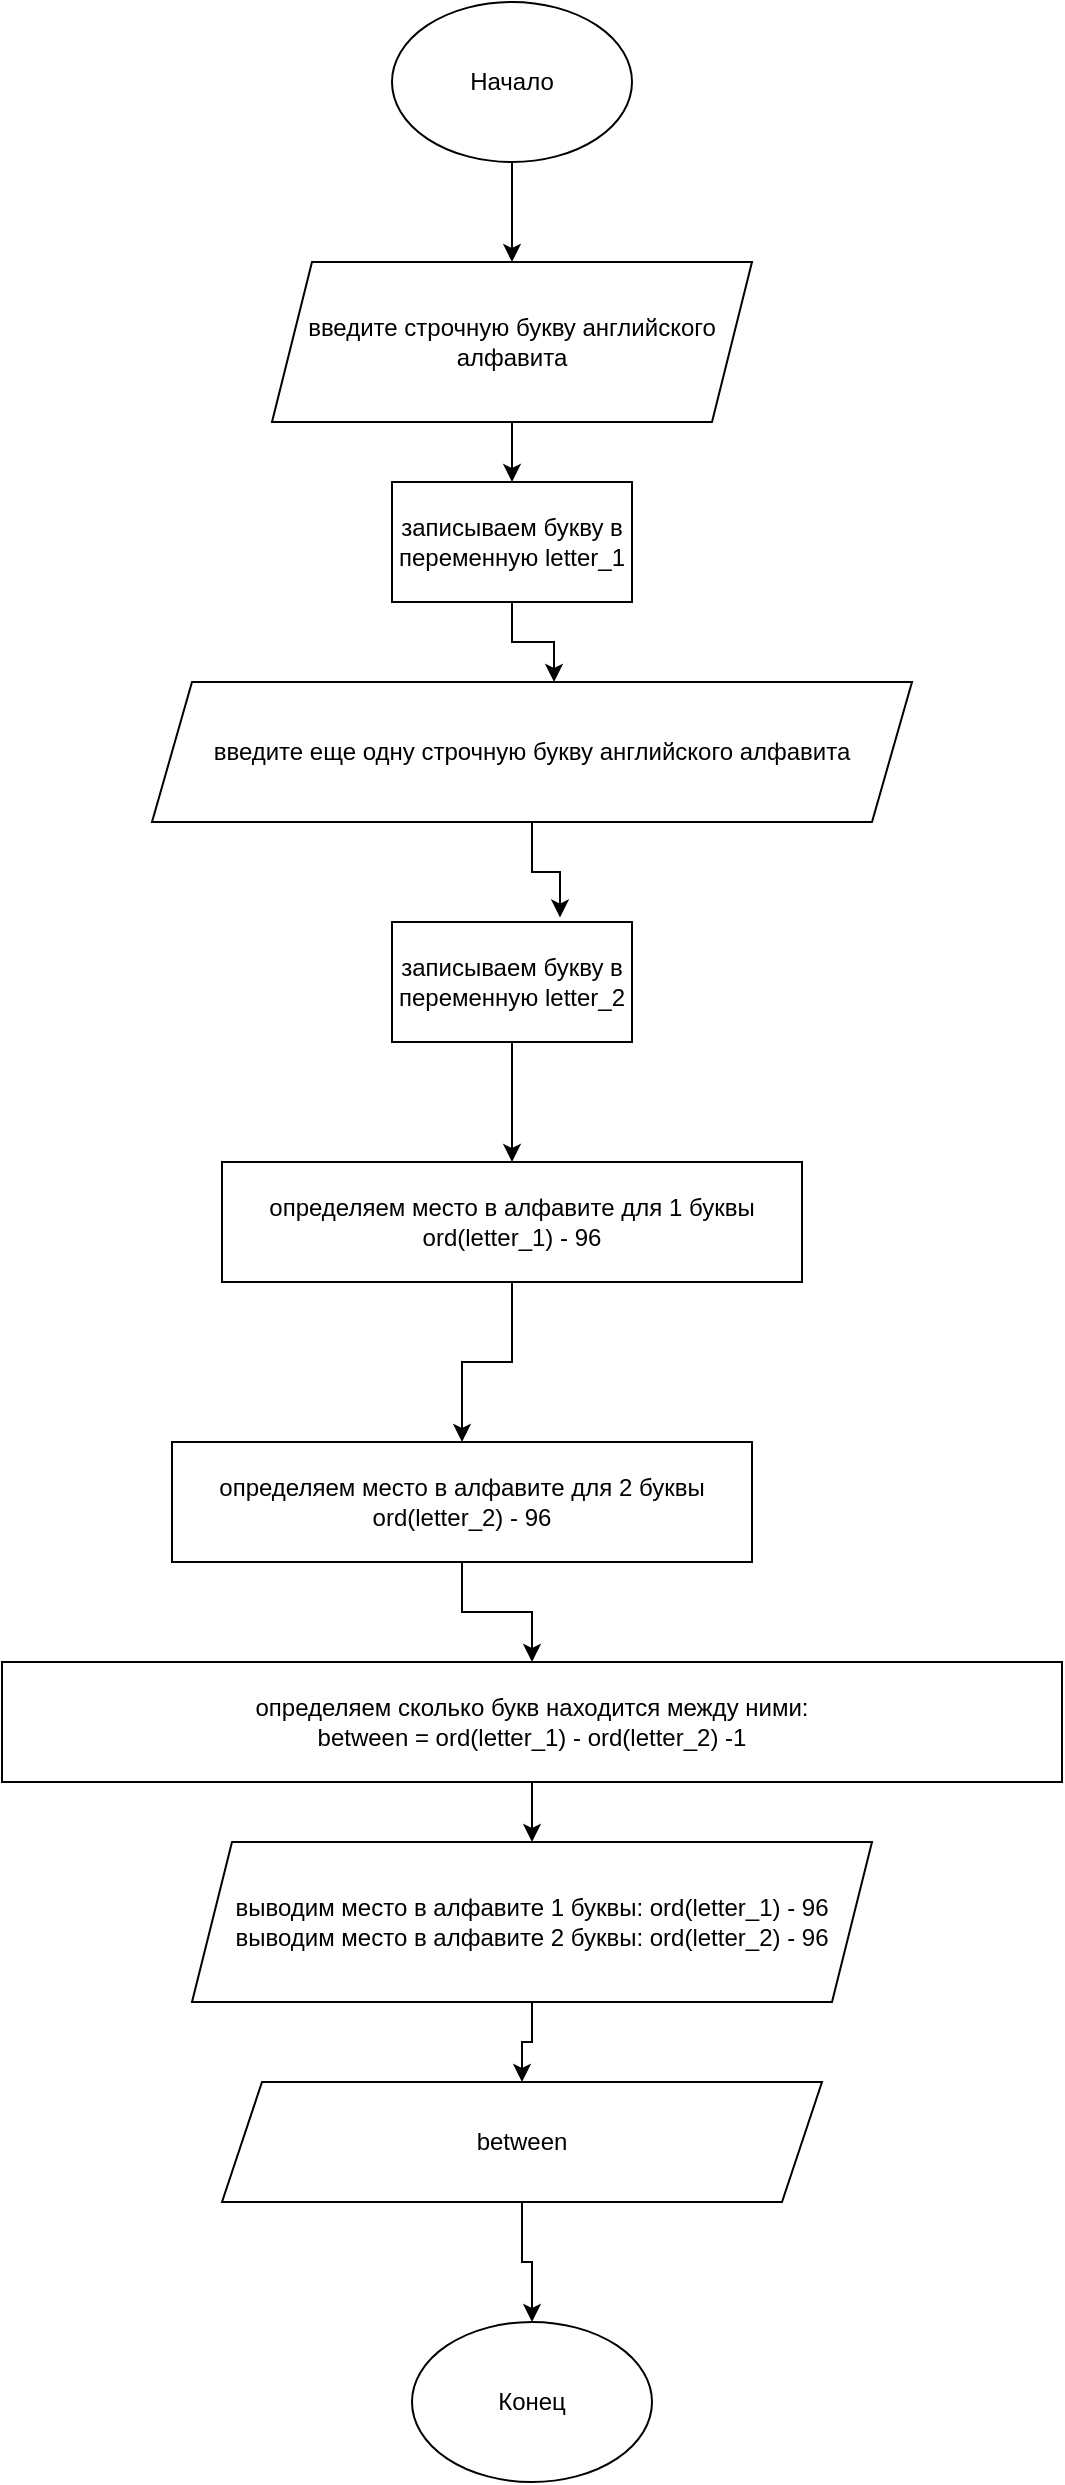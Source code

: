 <mxfile version="17.4.6" type="github">
  <diagram id="LHlzL4TyF_nUOfYXrU7R" name="Страница 1">
    <mxGraphModel dx="1038" dy="1701" grid="1" gridSize="10" guides="1" tooltips="1" connect="1" arrows="1" fold="1" page="1" pageScale="1" pageWidth="827" pageHeight="1169" math="0" shadow="0">
      <root>
        <mxCell id="0" />
        <mxCell id="1" parent="0" />
        <mxCell id="0rxV0hYMB-qf7XBsNfkE-3" style="edgeStyle=orthogonalEdgeStyle;rounded=0;orthogonalLoop=1;jettySize=auto;html=1;exitX=0.5;exitY=1;exitDx=0;exitDy=0;entryX=0.5;entryY=0;entryDx=0;entryDy=0;" parent="1" source="0rxV0hYMB-qf7XBsNfkE-1" target="0rxV0hYMB-qf7XBsNfkE-2" edge="1">
          <mxGeometry relative="1" as="geometry" />
        </mxCell>
        <mxCell id="0rxV0hYMB-qf7XBsNfkE-1" value="Начало" style="ellipse;whiteSpace=wrap;html=1;" parent="1" vertex="1">
          <mxGeometry x="310" y="-1140" width="120" height="80" as="geometry" />
        </mxCell>
        <mxCell id="Me6ABLHHBA8ChE3yrugC-2" style="edgeStyle=orthogonalEdgeStyle;rounded=0;orthogonalLoop=1;jettySize=auto;html=1;exitX=0.5;exitY=1;exitDx=0;exitDy=0;entryX=0.5;entryY=0;entryDx=0;entryDy=0;" edge="1" parent="1" source="0rxV0hYMB-qf7XBsNfkE-2" target="Me6ABLHHBA8ChE3yrugC-1">
          <mxGeometry relative="1" as="geometry" />
        </mxCell>
        <mxCell id="0rxV0hYMB-qf7XBsNfkE-2" value="введите строчную букву английского алфавита" style="shape=parallelogram;perimeter=parallelogramPerimeter;whiteSpace=wrap;html=1;fixedSize=1;" parent="1" vertex="1">
          <mxGeometry x="250" y="-1010" width="240" height="80" as="geometry" />
        </mxCell>
        <mxCell id="Me6ABLHHBA8ChE3yrugC-4" style="edgeStyle=orthogonalEdgeStyle;rounded=0;orthogonalLoop=1;jettySize=auto;html=1;exitX=0.5;exitY=1;exitDx=0;exitDy=0;entryX=0.529;entryY=0;entryDx=0;entryDy=0;entryPerimeter=0;" edge="1" parent="1" source="Me6ABLHHBA8ChE3yrugC-1" target="Me6ABLHHBA8ChE3yrugC-3">
          <mxGeometry relative="1" as="geometry" />
        </mxCell>
        <mxCell id="Me6ABLHHBA8ChE3yrugC-1" value="записываем букву в переменную letter_1" style="rounded=0;whiteSpace=wrap;html=1;" vertex="1" parent="1">
          <mxGeometry x="310" y="-900" width="120" height="60" as="geometry" />
        </mxCell>
        <mxCell id="Me6ABLHHBA8ChE3yrugC-6" style="edgeStyle=orthogonalEdgeStyle;rounded=0;orthogonalLoop=1;jettySize=auto;html=1;exitX=0.5;exitY=1;exitDx=0;exitDy=0;entryX=0.7;entryY=-0.037;entryDx=0;entryDy=0;entryPerimeter=0;" edge="1" parent="1" source="Me6ABLHHBA8ChE3yrugC-3" target="Me6ABLHHBA8ChE3yrugC-5">
          <mxGeometry relative="1" as="geometry" />
        </mxCell>
        <mxCell id="Me6ABLHHBA8ChE3yrugC-3" value="введите еще одну строчную букву английского алфавита" style="shape=parallelogram;perimeter=parallelogramPerimeter;whiteSpace=wrap;html=1;fixedSize=1;" vertex="1" parent="1">
          <mxGeometry x="190" y="-800" width="380" height="70" as="geometry" />
        </mxCell>
        <mxCell id="Me6ABLHHBA8ChE3yrugC-10" style="edgeStyle=orthogonalEdgeStyle;rounded=0;orthogonalLoop=1;jettySize=auto;html=1;" edge="1" parent="1" source="Me6ABLHHBA8ChE3yrugC-5" target="Me6ABLHHBA8ChE3yrugC-8">
          <mxGeometry relative="1" as="geometry" />
        </mxCell>
        <mxCell id="Me6ABLHHBA8ChE3yrugC-5" value="записываем букву в переменную letter_2" style="rounded=0;whiteSpace=wrap;html=1;" vertex="1" parent="1">
          <mxGeometry x="310" y="-680" width="120" height="60" as="geometry" />
        </mxCell>
        <mxCell id="Me6ABLHHBA8ChE3yrugC-11" style="edgeStyle=orthogonalEdgeStyle;rounded=0;orthogonalLoop=1;jettySize=auto;html=1;" edge="1" parent="1" source="Me6ABLHHBA8ChE3yrugC-8" target="Me6ABLHHBA8ChE3yrugC-9">
          <mxGeometry relative="1" as="geometry" />
        </mxCell>
        <mxCell id="Me6ABLHHBA8ChE3yrugC-8" value="определяем место в алфавите для 1 буквы&lt;br&gt;ord(letter_1) - 96" style="rounded=0;whiteSpace=wrap;html=1;" vertex="1" parent="1">
          <mxGeometry x="225" y="-560" width="290" height="60" as="geometry" />
        </mxCell>
        <mxCell id="Me6ABLHHBA8ChE3yrugC-13" style="edgeStyle=orthogonalEdgeStyle;rounded=0;orthogonalLoop=1;jettySize=auto;html=1;" edge="1" parent="1" source="Me6ABLHHBA8ChE3yrugC-9" target="Me6ABLHHBA8ChE3yrugC-12">
          <mxGeometry relative="1" as="geometry" />
        </mxCell>
        <mxCell id="Me6ABLHHBA8ChE3yrugC-9" value="определяем место в алфавите для 2 буквы&lt;br&gt;ord(letter_2) - 96" style="rounded=0;whiteSpace=wrap;html=1;" vertex="1" parent="1">
          <mxGeometry x="200" y="-420" width="290" height="60" as="geometry" />
        </mxCell>
        <mxCell id="Me6ABLHHBA8ChE3yrugC-17" style="edgeStyle=orthogonalEdgeStyle;rounded=0;orthogonalLoop=1;jettySize=auto;html=1;exitX=0.5;exitY=1;exitDx=0;exitDy=0;entryX=0.5;entryY=0;entryDx=0;entryDy=0;" edge="1" parent="1" source="Me6ABLHHBA8ChE3yrugC-12" target="Me6ABLHHBA8ChE3yrugC-14">
          <mxGeometry relative="1" as="geometry" />
        </mxCell>
        <mxCell id="Me6ABLHHBA8ChE3yrugC-12" value="определяем сколько букв находится между ними:&lt;br&gt;between = ord(letter_1) - ord(letter_2) -1" style="rounded=0;whiteSpace=wrap;html=1;" vertex="1" parent="1">
          <mxGeometry x="115" y="-310" width="530" height="60" as="geometry" />
        </mxCell>
        <mxCell id="Me6ABLHHBA8ChE3yrugC-18" style="edgeStyle=orthogonalEdgeStyle;rounded=0;orthogonalLoop=1;jettySize=auto;html=1;entryX=0.5;entryY=0;entryDx=0;entryDy=0;" edge="1" parent="1" source="Me6ABLHHBA8ChE3yrugC-14" target="Me6ABLHHBA8ChE3yrugC-15">
          <mxGeometry relative="1" as="geometry" />
        </mxCell>
        <mxCell id="Me6ABLHHBA8ChE3yrugC-14" value="выводим место в алфавите 1 буквы: ord(letter_1) - 96&lt;br&gt;выводим место в алфавите 2 буквы: ord(letter_2) - 96" style="shape=parallelogram;perimeter=parallelogramPerimeter;whiteSpace=wrap;html=1;fixedSize=1;" vertex="1" parent="1">
          <mxGeometry x="210" y="-220" width="340" height="80" as="geometry" />
        </mxCell>
        <mxCell id="Me6ABLHHBA8ChE3yrugC-20" style="edgeStyle=orthogonalEdgeStyle;rounded=0;orthogonalLoop=1;jettySize=auto;html=1;entryX=0.5;entryY=0;entryDx=0;entryDy=0;" edge="1" parent="1" source="Me6ABLHHBA8ChE3yrugC-15" target="Me6ABLHHBA8ChE3yrugC-19">
          <mxGeometry relative="1" as="geometry" />
        </mxCell>
        <mxCell id="Me6ABLHHBA8ChE3yrugC-15" value="between" style="shape=parallelogram;perimeter=parallelogramPerimeter;whiteSpace=wrap;html=1;fixedSize=1;" vertex="1" parent="1">
          <mxGeometry x="225" y="-100" width="300" height="60" as="geometry" />
        </mxCell>
        <mxCell id="Me6ABLHHBA8ChE3yrugC-19" value="Конец" style="ellipse;whiteSpace=wrap;html=1;" vertex="1" parent="1">
          <mxGeometry x="320" y="20" width="120" height="80" as="geometry" />
        </mxCell>
      </root>
    </mxGraphModel>
  </diagram>
</mxfile>
